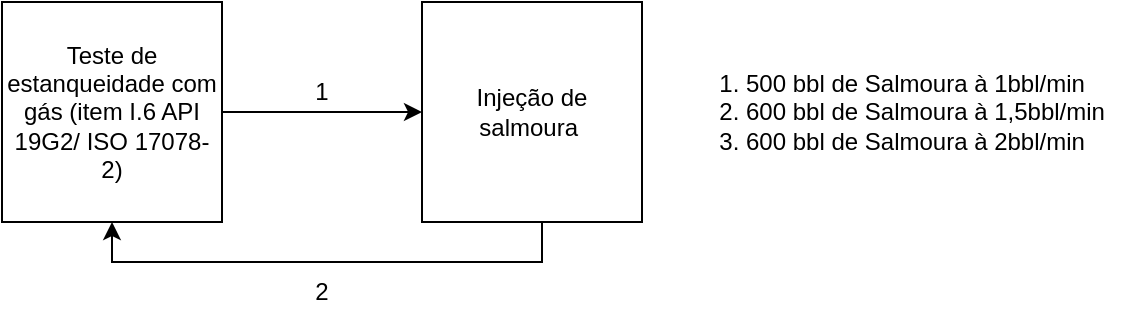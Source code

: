 <mxfile version="20.2.2" type="github">
  <diagram id="sFSRVDQLrxexVlO3iqMX" name="Page-1">
    <mxGraphModel dx="1038" dy="547" grid="1" gridSize="10" guides="1" tooltips="1" connect="1" arrows="1" fold="1" page="1" pageScale="1" pageWidth="850" pageHeight="1100" math="0" shadow="0">
      <root>
        <mxCell id="0" />
        <mxCell id="1" parent="0" />
        <mxCell id="X0XHlHytPjnUMMTvBUn2-3" style="edgeStyle=orthogonalEdgeStyle;rounded=0;orthogonalLoop=1;jettySize=auto;html=1;" edge="1" parent="1" source="X0XHlHytPjnUMMTvBUn2-1" target="X0XHlHytPjnUMMTvBUn2-2">
          <mxGeometry relative="1" as="geometry" />
        </mxCell>
        <mxCell id="X0XHlHytPjnUMMTvBUn2-1" value="Teste de estanqueidade com gás (item I.6 API 19G2/ ISO 17078-2)" style="whiteSpace=wrap;html=1;aspect=fixed;" vertex="1" parent="1">
          <mxGeometry x="180" y="260" width="110" height="110" as="geometry" />
        </mxCell>
        <mxCell id="X0XHlHytPjnUMMTvBUn2-4" style="edgeStyle=orthogonalEdgeStyle;rounded=0;orthogonalLoop=1;jettySize=auto;html=1;entryX=0.5;entryY=1;entryDx=0;entryDy=0;" edge="1" parent="1" source="X0XHlHytPjnUMMTvBUn2-2" target="X0XHlHytPjnUMMTvBUn2-1">
          <mxGeometry relative="1" as="geometry">
            <Array as="points">
              <mxPoint x="450" y="390" />
              <mxPoint x="235" y="390" />
            </Array>
          </mxGeometry>
        </mxCell>
        <mxCell id="X0XHlHytPjnUMMTvBUn2-2" value="Injeção de salmoura&amp;nbsp;" style="whiteSpace=wrap;html=1;aspect=fixed;" vertex="1" parent="1">
          <mxGeometry x="390" y="260" width="110" height="110" as="geometry" />
        </mxCell>
        <mxCell id="X0XHlHytPjnUMMTvBUn2-5" value="&lt;ol&gt;&lt;li&gt;500 bbl de Salmoura à 1bbl/min&amp;nbsp;&lt;/li&gt;&lt;li&gt;600 bbl de Salmoura à 1,5bbl/min&lt;br&gt;&lt;/li&gt;&lt;li&gt;600 bbl de Salmoura à 2bbl/min&lt;br&gt;&lt;/li&gt;&lt;/ol&gt;" style="text;strokeColor=none;fillColor=none;html=1;whiteSpace=wrap;verticalAlign=middle;overflow=hidden;" vertex="1" parent="1">
          <mxGeometry x="510" y="275" width="240" height="80" as="geometry" />
        </mxCell>
        <mxCell id="X0XHlHytPjnUMMTvBUn2-6" value="1" style="text;html=1;strokeColor=none;fillColor=none;align=center;verticalAlign=middle;whiteSpace=wrap;rounded=0;" vertex="1" parent="1">
          <mxGeometry x="310" y="290" width="60" height="30" as="geometry" />
        </mxCell>
        <mxCell id="X0XHlHytPjnUMMTvBUn2-7" value="2" style="text;html=1;strokeColor=none;fillColor=none;align=center;verticalAlign=middle;whiteSpace=wrap;rounded=0;" vertex="1" parent="1">
          <mxGeometry x="310" y="390" width="60" height="30" as="geometry" />
        </mxCell>
      </root>
    </mxGraphModel>
  </diagram>
</mxfile>
